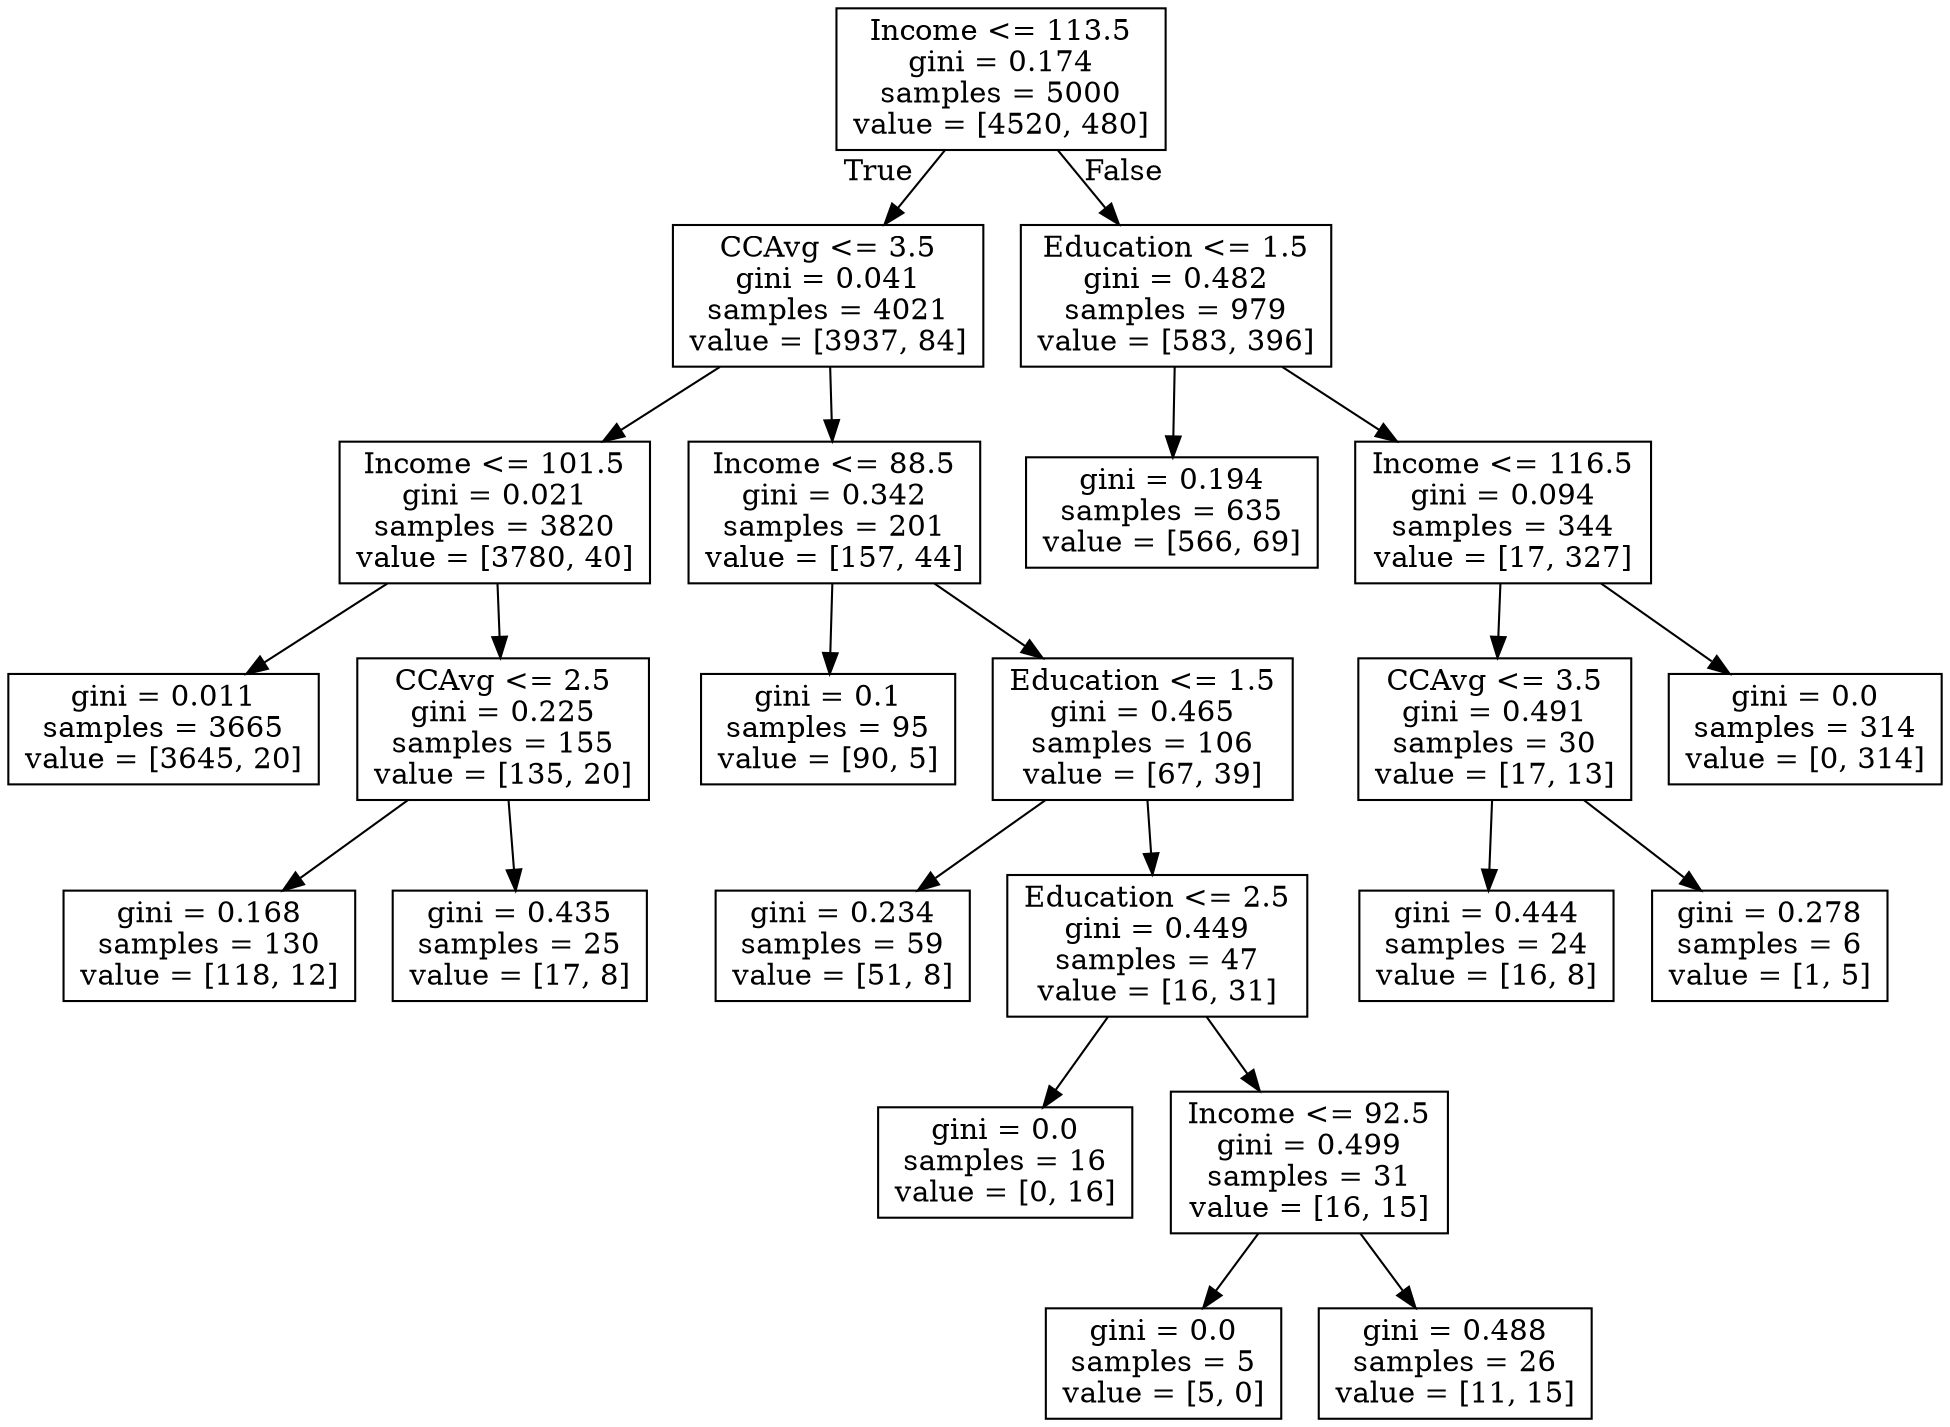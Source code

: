digraph Tree {
node [shape=box] ;
0 [label="Income <= 113.5\ngini = 0.174\nsamples = 5000\nvalue = [4520, 480]"] ;
1 [label="CCAvg <= 3.5\ngini = 0.041\nsamples = 4021\nvalue = [3937, 84]"] ;
0 -> 1 [labeldistance=2.5, labelangle=45, headlabel="True"] ;
7 [label="Income <= 101.5\ngini = 0.021\nsamples = 3820\nvalue = [3780, 40]"] ;
1 -> 7 ;
15 [label="gini = 0.011\nsamples = 3665\nvalue = [3645, 20]"] ;
7 -> 15 ;
16 [label="CCAvg <= 2.5\ngini = 0.225\nsamples = 155\nvalue = [135, 20]"] ;
7 -> 16 ;
21 [label="gini = 0.168\nsamples = 130\nvalue = [118, 12]"] ;
16 -> 21 ;
22 [label="gini = 0.435\nsamples = 25\nvalue = [17, 8]"] ;
16 -> 22 ;
8 [label="Income <= 88.5\ngini = 0.342\nsamples = 201\nvalue = [157, 44]"] ;
1 -> 8 ;
9 [label="gini = 0.1\nsamples = 95\nvalue = [90, 5]"] ;
8 -> 9 ;
10 [label="Education <= 1.5\ngini = 0.465\nsamples = 106\nvalue = [67, 39]"] ;
8 -> 10 ;
11 [label="gini = 0.234\nsamples = 59\nvalue = [51, 8]"] ;
10 -> 11 ;
12 [label="Education <= 2.5\ngini = 0.449\nsamples = 47\nvalue = [16, 31]"] ;
10 -> 12 ;
13 [label="gini = 0.0\nsamples = 16\nvalue = [0, 16]"] ;
12 -> 13 ;
14 [label="Income <= 92.5\ngini = 0.499\nsamples = 31\nvalue = [16, 15]"] ;
12 -> 14 ;
17 [label="gini = 0.0\nsamples = 5\nvalue = [5, 0]"] ;
14 -> 17 ;
18 [label="gini = 0.488\nsamples = 26\nvalue = [11, 15]"] ;
14 -> 18 ;
2 [label="Education <= 1.5\ngini = 0.482\nsamples = 979\nvalue = [583, 396]"] ;
0 -> 2 [labeldistance=2.5, labelangle=-45, headlabel="False"] ;
3 [label="gini = 0.194\nsamples = 635\nvalue = [566, 69]"] ;
2 -> 3 ;
4 [label="Income <= 116.5\ngini = 0.094\nsamples = 344\nvalue = [17, 327]"] ;
2 -> 4 ;
5 [label="CCAvg <= 3.5\ngini = 0.491\nsamples = 30\nvalue = [17, 13]"] ;
4 -> 5 ;
19 [label="gini = 0.444\nsamples = 24\nvalue = [16, 8]"] ;
5 -> 19 ;
20 [label="gini = 0.278\nsamples = 6\nvalue = [1, 5]"] ;
5 -> 20 ;
6 [label="gini = 0.0\nsamples = 314\nvalue = [0, 314]"] ;
4 -> 6 ;
}